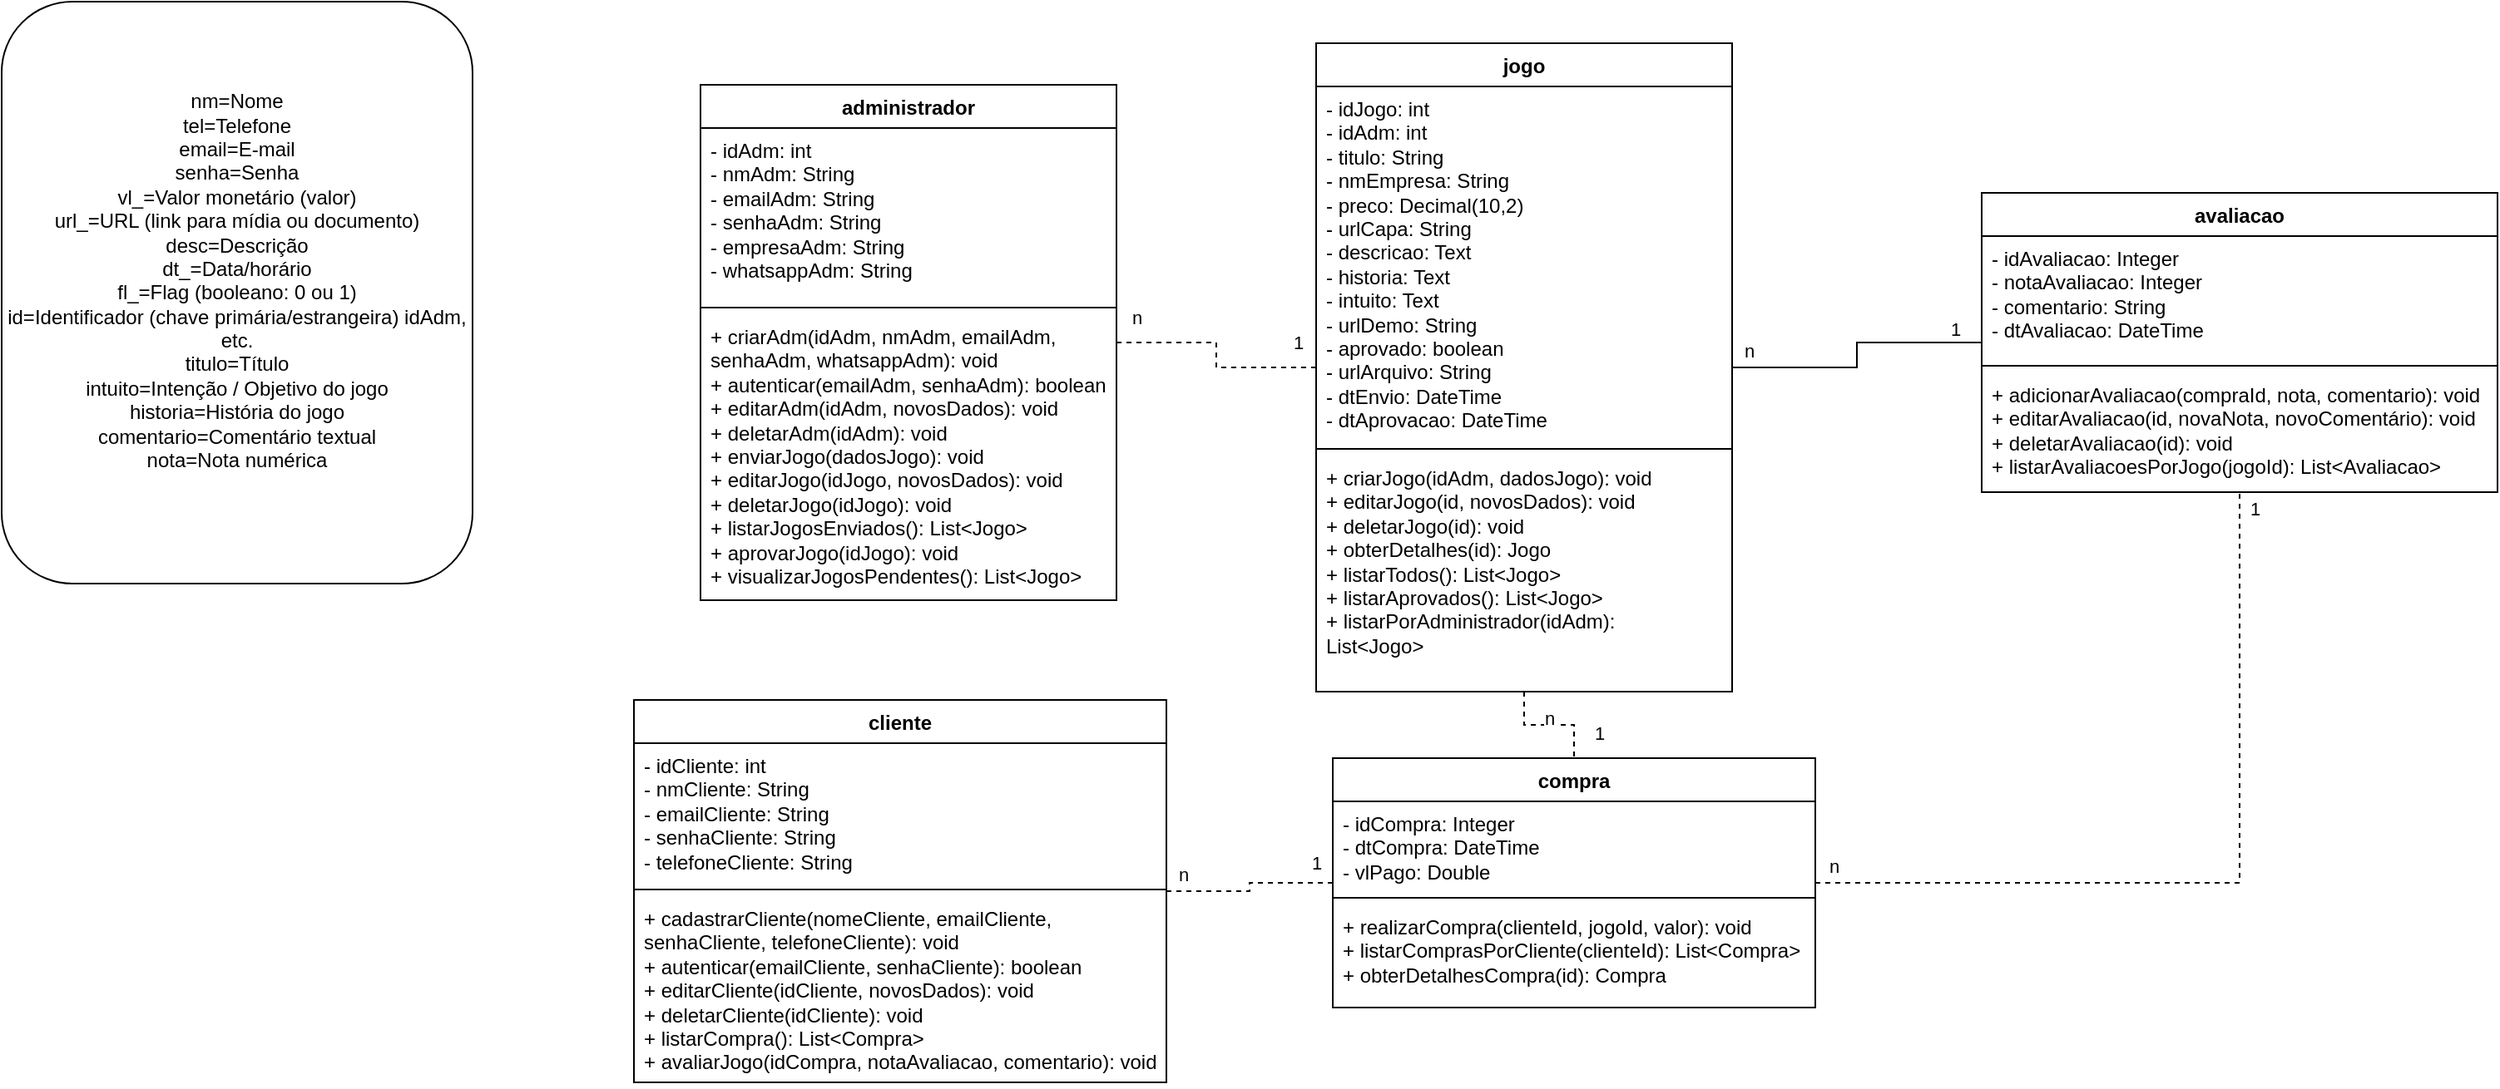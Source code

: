 <mxfile version="27.1.1">
  <diagram id="C5RBs43oDa-KdzZeNtuy" name="Page-1">
    <mxGraphModel dx="1938" dy="431" grid="1" gridSize="10" guides="1" tooltips="1" connect="1" arrows="1" fold="1" page="1" pageScale="1" pageWidth="827" pageHeight="1169" math="0" shadow="0">
      <root>
        <mxCell id="WIyWlLk6GJQsqaUBKTNV-0" />
        <mxCell id="WIyWlLk6GJQsqaUBKTNV-1" parent="WIyWlLk6GJQsqaUBKTNV-0" />
        <mxCell id="htH6oOdIzzyn5wP_Vat4-0" style="edgeStyle=orthogonalEdgeStyle;rounded=0;orthogonalLoop=1;jettySize=auto;html=1;endArrow=none;startFill=0;dashed=1;" parent="WIyWlLk6GJQsqaUBKTNV-1" source="B27XfxdTS6M_Y3DWfWtt-0" target="B27XfxdTS6M_Y3DWfWtt-16" edge="1">
          <mxGeometry relative="1" as="geometry">
            <mxPoint y="709" as="sourcePoint" />
          </mxGeometry>
        </mxCell>
        <mxCell id="htH6oOdIzzyn5wP_Vat4-14" value="1" style="edgeLabel;html=1;align=center;verticalAlign=middle;resizable=0;points=[];" parent="htH6oOdIzzyn5wP_Vat4-0" connectable="0" vertex="1">
          <mxGeometry x="-0.953" relative="1" as="geometry">
            <mxPoint x="-8" y="-15" as="offset" />
          </mxGeometry>
        </mxCell>
        <mxCell id="htH6oOdIzzyn5wP_Vat4-15" value="n" style="edgeLabel;html=1;align=center;verticalAlign=middle;resizable=0;points=[];" parent="htH6oOdIzzyn5wP_Vat4-0" connectable="0" vertex="1">
          <mxGeometry x="0.899" y="1" relative="1" as="geometry">
            <mxPoint x="5" y="-16" as="offset" />
          </mxGeometry>
        </mxCell>
        <mxCell id="htH6oOdIzzyn5wP_Vat4-1" style="edgeStyle=orthogonalEdgeStyle;rounded=0;orthogonalLoop=1;jettySize=auto;html=1;endArrow=none;startFill=0;" parent="WIyWlLk6GJQsqaUBKTNV-1" source="B27XfxdTS6M_Y3DWfWtt-0" target="B27XfxdTS6M_Y3DWfWtt-20" edge="1">
          <mxGeometry relative="1" as="geometry" />
        </mxCell>
        <mxCell id="htH6oOdIzzyn5wP_Vat4-8" value="1" style="edgeLabel;html=1;align=center;verticalAlign=middle;resizable=0;points=[];" parent="htH6oOdIzzyn5wP_Vat4-1" connectable="0" vertex="1">
          <mxGeometry x="0.81" y="-1" relative="1" as="geometry">
            <mxPoint x="-1" y="-9" as="offset" />
          </mxGeometry>
        </mxCell>
        <mxCell id="htH6oOdIzzyn5wP_Vat4-9" value="n" style="edgeLabel;html=1;align=center;verticalAlign=middle;resizable=0;points=[];" parent="htH6oOdIzzyn5wP_Vat4-1" connectable="0" vertex="1">
          <mxGeometry x="-0.935" y="-2" relative="1" as="geometry">
            <mxPoint x="4" y="-12" as="offset" />
          </mxGeometry>
        </mxCell>
        <mxCell id="htH6oOdIzzyn5wP_Vat4-4" style="edgeStyle=orthogonalEdgeStyle;rounded=0;orthogonalLoop=1;jettySize=auto;html=1;dashed=1;endArrow=none;startFill=0;" parent="WIyWlLk6GJQsqaUBKTNV-1" source="B27XfxdTS6M_Y3DWfWtt-0" target="B27XfxdTS6M_Y3DWfWtt-12" edge="1">
          <mxGeometry relative="1" as="geometry">
            <mxPoint x="-90" y="1134" as="targetPoint" />
          </mxGeometry>
        </mxCell>
        <mxCell id="htH6oOdIzzyn5wP_Vat4-5" value="1" style="edgeLabel;html=1;align=center;verticalAlign=middle;resizable=0;points=[];" parent="htH6oOdIzzyn5wP_Vat4-4" connectable="0" vertex="1">
          <mxGeometry x="0.94" y="2" relative="1" as="geometry">
            <mxPoint x="13" y="-13" as="offset" />
          </mxGeometry>
        </mxCell>
        <mxCell id="htH6oOdIzzyn5wP_Vat4-16" value="n" style="edgeLabel;html=1;align=center;verticalAlign=middle;resizable=0;points=[];" parent="htH6oOdIzzyn5wP_Vat4-4" connectable="0" vertex="1">
          <mxGeometry x="-0.783" y="2" relative="1" as="geometry">
            <mxPoint x="13" y="8" as="offset" />
          </mxGeometry>
        </mxCell>
        <mxCell id="B27XfxdTS6M_Y3DWfWtt-0" value="&lt;font style=&quot;vertical-align: inherit;&quot;&gt;&lt;font style=&quot;vertical-align: inherit;&quot;&gt;&lt;font style=&quot;vertical-align: inherit;&quot;&gt;&lt;font style=&quot;vertical-align: inherit;&quot;&gt;jogo&lt;/font&gt;&lt;/font&gt;&lt;/font&gt;&lt;/font&gt;" style="swimlane;fontStyle=1;align=center;verticalAlign=top;childLayout=stackLayout;horizontal=1;startSize=26;horizontalStack=0;resizeParent=1;resizeParentMax=0;resizeLast=0;collapsible=1;marginBottom=0;whiteSpace=wrap;html=1;" parent="WIyWlLk6GJQsqaUBKTNV-1" vertex="1">
          <mxGeometry x="40" y="435" width="250" height="390" as="geometry">
            <mxRectangle x="-180" y="90" width="70" height="30" as="alternateBounds" />
          </mxGeometry>
        </mxCell>
        <mxCell id="B27XfxdTS6M_Y3DWfWtt-1" value="&lt;div&gt;- idJogo: int&amp;nbsp;&amp;nbsp;&lt;/div&gt;&lt;div&gt;- idAdm: int&amp;nbsp;&amp;nbsp;&lt;/div&gt;&lt;div&gt;- titulo: String&amp;nbsp;&amp;nbsp;&lt;/div&gt;&lt;div&gt;- nmEmpresa: String&amp;nbsp;&amp;nbsp;&lt;/div&gt;&lt;div&gt;- preco: Decimal(10,2)&amp;nbsp;&amp;nbsp;&lt;/div&gt;&lt;div&gt;- urlCapa: String&amp;nbsp;&amp;nbsp;&lt;/div&gt;&lt;div&gt;- descricao: Text&amp;nbsp;&amp;nbsp;&lt;/div&gt;&lt;div&gt;- historia: Text&amp;nbsp;&amp;nbsp;&lt;/div&gt;&lt;div&gt;- intuito: Text&amp;nbsp;&amp;nbsp;&lt;/div&gt;&lt;div&gt;- urlDemo: String&amp;nbsp;&amp;nbsp;&lt;/div&gt;&lt;div&gt;- aprovado: boolean&amp;nbsp;&amp;nbsp;&lt;/div&gt;&lt;div&gt;- urlArquivo: String&amp;nbsp;&amp;nbsp;&lt;/div&gt;&lt;div&gt;- dtEnvio: DateTime&amp;nbsp;&amp;nbsp;&lt;/div&gt;&lt;div&gt;- dtAprovacao: DateTime&amp;nbsp;&lt;/div&gt;" style="text;strokeColor=none;fillColor=none;align=left;verticalAlign=top;spacingLeft=4;spacingRight=4;overflow=hidden;rotatable=0;points=[[0,0.5],[1,0.5]];portConstraint=eastwest;whiteSpace=wrap;html=1;" parent="B27XfxdTS6M_Y3DWfWtt-0" vertex="1">
          <mxGeometry y="26" width="250" height="214" as="geometry" />
        </mxCell>
        <mxCell id="B27XfxdTS6M_Y3DWfWtt-2" value="" style="line;strokeWidth=1;fillColor=none;align=left;verticalAlign=middle;spacingTop=-1;spacingLeft=3;spacingRight=3;rotatable=0;labelPosition=right;points=[];portConstraint=eastwest;strokeColor=inherit;" parent="B27XfxdTS6M_Y3DWfWtt-0" vertex="1">
          <mxGeometry y="240" width="250" height="8" as="geometry" />
        </mxCell>
        <mxCell id="B27XfxdTS6M_Y3DWfWtt-3" value="&lt;div&gt;+ criarJogo(idAdm, dadosJogo): void&amp;nbsp;&amp;nbsp;&lt;/div&gt;&lt;div&gt;+ editarJogo(id, novosDados): void&amp;nbsp;&amp;nbsp;&lt;/div&gt;&lt;div&gt;+ deletarJogo(id): void&amp;nbsp;&amp;nbsp;&lt;/div&gt;&lt;div&gt;+ obterDetalhes(id): Jogo&amp;nbsp;&amp;nbsp;&lt;/div&gt;&lt;div&gt;+ listarTodos(): List&amp;lt;Jogo&amp;gt;&amp;nbsp;&amp;nbsp;&lt;/div&gt;&lt;div&gt;+ listarAprovados(): List&amp;lt;Jogo&amp;gt;&amp;nbsp;&amp;nbsp;&lt;/div&gt;&lt;div&gt;+ listarPorAdministrador(idAdm): List&amp;lt;Jogo&amp;gt;&amp;nbsp;&amp;nbsp;&lt;/div&gt;" style="text;strokeColor=none;fillColor=none;align=left;verticalAlign=top;spacingLeft=4;spacingRight=4;overflow=hidden;rotatable=0;points=[[0,0.5],[1,0.5]];portConstraint=eastwest;whiteSpace=wrap;html=1;" parent="B27XfxdTS6M_Y3DWfWtt-0" vertex="1">
          <mxGeometry y="248" width="250" height="142" as="geometry" />
        </mxCell>
        <mxCell id="OUwqPw-LcY0b7HsVoCcp-0" value="&lt;div&gt;&lt;span style=&quot;background-color: transparent; color: light-dark(rgb(0, 0, 0), rgb(255, 255, 255));&quot;&gt;nm=&lt;/span&gt;&lt;span style=&quot;background-color: transparent; color: light-dark(rgb(0, 0, 0), rgb(255, 255, 255));&quot;&gt;Nome&lt;/span&gt;&lt;/div&gt;&lt;div&gt;tel=Telefone&lt;/div&gt;&lt;div&gt;email=E-mail&lt;/div&gt;&lt;div&gt;senha=Senha&lt;/div&gt;&lt;div&gt;vl_=Valor monetário (valor)&lt;/div&gt;&lt;div&gt;url_=URL (link para mídia ou documento)&lt;/div&gt;&lt;div&gt;desc=Descrição&lt;/div&gt;&lt;div&gt;dt_=Data/horário&lt;/div&gt;&lt;div&gt;fl_=Flag (booleano: 0 ou 1)&lt;/div&gt;&lt;div&gt;id=Identificador (chave primária/estrangeira)&amp;nbsp;idAdm, etc.&lt;/div&gt;&lt;div&gt;titulo=Título&lt;/div&gt;&lt;div&gt;intuito=Intenção / Objetivo do jogo&lt;/div&gt;&lt;div&gt;historia=História do jogo&lt;/div&gt;&lt;div&gt;comentario=Comentário textual&lt;/div&gt;&lt;div&gt;nota=Nota numérica&lt;/div&gt;&lt;div&gt;&lt;br&gt;&lt;/div&gt;" style="rounded=1;whiteSpace=wrap;html=1;" parent="WIyWlLk6GJQsqaUBKTNV-1" vertex="1">
          <mxGeometry x="-750" y="410" width="283" height="350" as="geometry" />
        </mxCell>
        <mxCell id="B27XfxdTS6M_Y3DWfWtt-8" value="&lt;font style=&quot;vertical-align: inherit;&quot;&gt;&lt;font style=&quot;vertical-align: inherit;&quot;&gt;cliente&lt;/font&gt;&lt;/font&gt;" style="swimlane;fontStyle=1;align=center;verticalAlign=top;childLayout=stackLayout;horizontal=1;startSize=26;horizontalStack=0;resizeParent=1;resizeParentMax=0;resizeLast=0;collapsible=1;marginBottom=0;whiteSpace=wrap;html=1;" parent="WIyWlLk6GJQsqaUBKTNV-1" vertex="1">
          <mxGeometry x="-370" y="830" width="320" height="230" as="geometry">
            <mxRectangle x="-180" y="90" width="70" height="30" as="alternateBounds" />
          </mxGeometry>
        </mxCell>
        <mxCell id="B27XfxdTS6M_Y3DWfWtt-9" value="&lt;div&gt;- idCliente: int&lt;/div&gt;&lt;div&gt;- nm&lt;span style=&quot;background-color: transparent; color: light-dark(rgb(0, 0, 0), rgb(255, 255, 255));&quot;&gt;Cliente&lt;/span&gt;&lt;span style=&quot;background-color: transparent; color: light-dark(rgb(0, 0, 0), rgb(255, 255, 255));&quot;&gt;: String&lt;/span&gt;&lt;/div&gt;&lt;div&gt;- email&lt;span style=&quot;background-color: transparent; color: light-dark(rgb(0, 0, 0), rgb(255, 255, 255));&quot;&gt;Cliente&lt;/span&gt;&lt;span style=&quot;background-color: transparent; color: light-dark(rgb(0, 0, 0), rgb(255, 255, 255));&quot;&gt;: String&lt;/span&gt;&lt;/div&gt;&lt;div&gt;- senhaCliente: String&lt;/div&gt;&lt;div&gt;- telefone&lt;span style=&quot;background-color: transparent; color: light-dark(rgb(0, 0, 0), rgb(255, 255, 255));&quot;&gt;Cliente&lt;/span&gt;&lt;span style=&quot;background-color: transparent; color: light-dark(rgb(0, 0, 0), rgb(255, 255, 255));&quot;&gt;: String&lt;/span&gt;&lt;/div&gt;" style="text;strokeColor=none;fillColor=none;align=left;verticalAlign=top;spacingLeft=4;spacingRight=4;overflow=hidden;rotatable=0;points=[[0,0.5],[1,0.5]];portConstraint=eastwest;whiteSpace=wrap;html=1;" parent="B27XfxdTS6M_Y3DWfWtt-8" vertex="1">
          <mxGeometry y="26" width="320" height="84" as="geometry" />
        </mxCell>
        <mxCell id="B27XfxdTS6M_Y3DWfWtt-10" value="" style="line;strokeWidth=1;fillColor=none;align=left;verticalAlign=middle;spacingTop=-1;spacingLeft=3;spacingRight=3;rotatable=0;labelPosition=right;points=[];portConstraint=eastwest;strokeColor=inherit;" parent="B27XfxdTS6M_Y3DWfWtt-8" vertex="1">
          <mxGeometry y="110" width="320" height="8" as="geometry" />
        </mxCell>
        <mxCell id="B27XfxdTS6M_Y3DWfWtt-11" value="&lt;div&gt;+ cadastrarCliente(nome&lt;span style=&quot;background-color: transparent; color: light-dark(rgb(0, 0, 0), rgb(255, 255, 255));&quot;&gt;Cliente&lt;/span&gt;&lt;span style=&quot;background-color: transparent; color: light-dark(rgb(0, 0, 0), rgb(255, 255, 255));&quot;&gt;, email&lt;/span&gt;&lt;span style=&quot;background-color: transparent; color: light-dark(rgb(0, 0, 0), rgb(255, 255, 255));&quot;&gt;Cliente&lt;/span&gt;&lt;span style=&quot;background-color: transparent; color: light-dark(rgb(0, 0, 0), rgb(255, 255, 255));&quot;&gt;, senha&lt;/span&gt;&lt;span style=&quot;background-color: transparent; color: light-dark(rgb(0, 0, 0), rgb(255, 255, 255));&quot;&gt;Cliente&lt;/span&gt;&lt;span style=&quot;background-color: transparent; color: light-dark(rgb(0, 0, 0), rgb(255, 255, 255));&quot;&gt;, telefone&lt;/span&gt;&lt;span style=&quot;background-color: transparent; color: light-dark(rgb(0, 0, 0), rgb(255, 255, 255));&quot;&gt;Cliente&lt;/span&gt;&lt;span style=&quot;background-color: transparent; color: light-dark(rgb(0, 0, 0), rgb(255, 255, 255));&quot;&gt;): void&lt;/span&gt;&lt;/div&gt;&lt;div&gt;+ autenticar(email&lt;span style=&quot;background-color: transparent; color: light-dark(rgb(0, 0, 0), rgb(255, 255, 255));&quot;&gt;Cliente&lt;/span&gt;&lt;span style=&quot;background-color: transparent; color: light-dark(rgb(0, 0, 0), rgb(255, 255, 255));&quot;&gt;, senha&lt;/span&gt;&lt;span style=&quot;background-color: transparent; color: light-dark(rgb(0, 0, 0), rgb(255, 255, 255));&quot;&gt;Cliente&lt;/span&gt;&lt;span style=&quot;background-color: transparent; color: light-dark(rgb(0, 0, 0), rgb(255, 255, 255));&quot;&gt;): boolean&lt;/span&gt;&lt;/div&gt;&lt;div&gt;+ editarCliente(id&lt;span style=&quot;background-color: transparent; color: light-dark(rgb(0, 0, 0), rgb(255, 255, 255));&quot;&gt;Cliente&lt;/span&gt;&lt;span style=&quot;background-color: transparent; color: light-dark(rgb(0, 0, 0), rgb(255, 255, 255));&quot;&gt;, novosDados): void&lt;/span&gt;&lt;/div&gt;&lt;div&gt;+ deletarCliente(id&lt;span style=&quot;background-color: transparent; color: light-dark(rgb(0, 0, 0), rgb(255, 255, 255));&quot;&gt;Cliente&lt;/span&gt;&lt;span style=&quot;background-color: transparent; color: light-dark(rgb(0, 0, 0), rgb(255, 255, 255));&quot;&gt;): void&lt;/span&gt;&lt;/div&gt;&lt;div&gt;+ listarCompra(): List&amp;lt;Compra&amp;gt;&lt;/div&gt;&lt;div&gt;+ avaliarJogo(idCompra, notaAvaliacao, comentario): void&lt;/div&gt;" style="text;strokeColor=none;fillColor=none;align=left;verticalAlign=top;spacingLeft=4;spacingRight=4;overflow=hidden;rotatable=0;points=[[0,0.5],[1,0.5]];portConstraint=eastwest;whiteSpace=wrap;html=1;" parent="B27XfxdTS6M_Y3DWfWtt-8" vertex="1">
          <mxGeometry y="118" width="320" height="112" as="geometry" />
        </mxCell>
        <mxCell id="htH6oOdIzzyn5wP_Vat4-6" style="edgeStyle=orthogonalEdgeStyle;rounded=0;orthogonalLoop=1;jettySize=auto;html=1;endArrow=none;startFill=0;dashed=1;" parent="WIyWlLk6GJQsqaUBKTNV-1" source="B27XfxdTS6M_Y3DWfWtt-12" target="B27XfxdTS6M_Y3DWfWtt-8" edge="1">
          <mxGeometry relative="1" as="geometry" />
        </mxCell>
        <mxCell id="htH6oOdIzzyn5wP_Vat4-17" value="1" style="edgeLabel;html=1;align=center;verticalAlign=middle;resizable=0;points=[];" parent="htH6oOdIzzyn5wP_Vat4-6" connectable="0" vertex="1">
          <mxGeometry x="-0.947" y="-2" relative="1" as="geometry">
            <mxPoint x="-7" y="-10" as="offset" />
          </mxGeometry>
        </mxCell>
        <mxCell id="htH6oOdIzzyn5wP_Vat4-18" value="n" style="edgeLabel;html=1;align=center;verticalAlign=middle;resizable=0;points=[];" parent="htH6oOdIzzyn5wP_Vat4-6" connectable="0" vertex="1">
          <mxGeometry x="0.929" y="1" relative="1" as="geometry">
            <mxPoint x="6" y="-11" as="offset" />
          </mxGeometry>
        </mxCell>
        <mxCell id="htH6oOdIzzyn5wP_Vat4-7" style="edgeStyle=orthogonalEdgeStyle;rounded=0;orthogonalLoop=1;jettySize=auto;html=1;endArrow=none;startFill=0;dashed=1;" parent="WIyWlLk6GJQsqaUBKTNV-1" source="B27XfxdTS6M_Y3DWfWtt-12" target="B27XfxdTS6M_Y3DWfWtt-20" edge="1">
          <mxGeometry relative="1" as="geometry" />
        </mxCell>
        <mxCell id="htH6oOdIzzyn5wP_Vat4-10" value="1" style="edgeLabel;html=1;align=center;verticalAlign=middle;resizable=0;points=[];" parent="htH6oOdIzzyn5wP_Vat4-7" connectable="0" vertex="1">
          <mxGeometry x="0.919" relative="1" as="geometry">
            <mxPoint x="9" y="-10" as="offset" />
          </mxGeometry>
        </mxCell>
        <mxCell id="htH6oOdIzzyn5wP_Vat4-11" value="n" style="edgeLabel;html=1;align=center;verticalAlign=middle;resizable=0;points=[];" parent="htH6oOdIzzyn5wP_Vat4-7" connectable="0" vertex="1">
          <mxGeometry x="-0.928" y="-1" relative="1" as="geometry">
            <mxPoint x="-7" y="-11" as="offset" />
          </mxGeometry>
        </mxCell>
        <mxCell id="B27XfxdTS6M_Y3DWfWtt-12" value="compra" style="swimlane;fontStyle=1;align=center;verticalAlign=top;childLayout=stackLayout;horizontal=1;startSize=26;horizontalStack=0;resizeParent=1;resizeParentMax=0;resizeLast=0;collapsible=1;marginBottom=0;whiteSpace=wrap;html=1;" parent="WIyWlLk6GJQsqaUBKTNV-1" vertex="1">
          <mxGeometry x="50" y="865" width="290" height="150" as="geometry">
            <mxRectangle x="-180" y="90" width="70" height="30" as="alternateBounds" />
          </mxGeometry>
        </mxCell>
        <mxCell id="B27XfxdTS6M_Y3DWfWtt-13" value="- idCompra: Integer&lt;div&gt;- dtCompra: DateTime&lt;br&gt;- vlPago: Double&lt;/div&gt;" style="text;strokeColor=none;fillColor=none;align=left;verticalAlign=top;spacingLeft=4;spacingRight=4;overflow=hidden;rotatable=0;points=[[0,0.5],[1,0.5]];portConstraint=eastwest;whiteSpace=wrap;html=1;" parent="B27XfxdTS6M_Y3DWfWtt-12" vertex="1">
          <mxGeometry y="26" width="290" height="54" as="geometry" />
        </mxCell>
        <mxCell id="B27XfxdTS6M_Y3DWfWtt-14" value="" style="line;strokeWidth=1;fillColor=none;align=left;verticalAlign=middle;spacingTop=-1;spacingLeft=3;spacingRight=3;rotatable=0;labelPosition=right;points=[];portConstraint=eastwest;strokeColor=inherit;" parent="B27XfxdTS6M_Y3DWfWtt-12" vertex="1">
          <mxGeometry y="80" width="290" height="8" as="geometry" />
        </mxCell>
        <mxCell id="B27XfxdTS6M_Y3DWfWtt-15" value="&lt;div&gt;&lt;font style=&quot;vertical-align: inherit;&quot;&gt;&lt;font style=&quot;vertical-align: inherit;&quot;&gt;+ realizarCompra(clienteId, jogoId, valor): void&lt;/font&gt;&lt;/font&gt;&lt;/div&gt;&lt;div&gt;&lt;font style=&quot;vertical-align: inherit;&quot;&gt;&lt;font style=&quot;vertical-align: inherit;&quot;&gt;+ listarComprasPorCliente(clienteId): List&amp;lt;Compra&amp;gt;&lt;/font&gt;&lt;/font&gt;&lt;/div&gt;&lt;div&gt;&lt;font style=&quot;vertical-align: inherit;&quot;&gt;&lt;font style=&quot;vertical-align: inherit;&quot;&gt;+ obterDetalhesCompra(id): Compra&lt;/font&gt;&lt;/font&gt;&lt;/div&gt;" style="text;strokeColor=none;fillColor=none;align=left;verticalAlign=top;spacingLeft=4;spacingRight=4;overflow=hidden;rotatable=0;points=[[0,0.5],[1,0.5]];portConstraint=eastwest;whiteSpace=wrap;html=1;" parent="B27XfxdTS6M_Y3DWfWtt-12" vertex="1">
          <mxGeometry y="88" width="290" height="62" as="geometry" />
        </mxCell>
        <mxCell id="B27XfxdTS6M_Y3DWfWtt-16" value="&lt;font style=&quot;vertical-align: inherit;&quot;&gt;&lt;font style=&quot;vertical-align: inherit;&quot;&gt;&lt;font style=&quot;vertical-align: inherit;&quot;&gt;&lt;font style=&quot;vertical-align: inherit;&quot;&gt;&lt;font style=&quot;vertical-align: inherit;&quot;&gt;&lt;font style=&quot;vertical-align: inherit;&quot;&gt;administrador&lt;/font&gt;&lt;/font&gt;&lt;/font&gt;&lt;/font&gt;&lt;/font&gt;&lt;/font&gt;" style="swimlane;fontStyle=1;align=center;verticalAlign=top;childLayout=stackLayout;horizontal=1;startSize=26;horizontalStack=0;resizeParent=1;resizeParentMax=0;resizeLast=0;collapsible=1;marginBottom=0;whiteSpace=wrap;html=1;" parent="WIyWlLk6GJQsqaUBKTNV-1" vertex="1">
          <mxGeometry x="-330" y="460" width="250" height="310" as="geometry">
            <mxRectangle x="-180" y="90" width="70" height="30" as="alternateBounds" />
          </mxGeometry>
        </mxCell>
        <mxCell id="B27XfxdTS6M_Y3DWfWtt-17" value="&lt;div&gt;- idAdm: int&lt;/div&gt;&lt;div&gt;- nmAdm: String&lt;/div&gt;&lt;div&gt;- emailAdm: String&lt;/div&gt;&lt;div&gt;- senhaAdm: String&lt;/div&gt;&lt;div&gt;- empresaAdm: String&lt;/div&gt;&lt;div&gt;- whatsappAdm: String&lt;/div&gt;" style="text;strokeColor=none;fillColor=none;align=left;verticalAlign=top;spacingLeft=4;spacingRight=4;overflow=hidden;rotatable=0;points=[[0,0.5],[1,0.5]];portConstraint=eastwest;whiteSpace=wrap;html=1;" parent="B27XfxdTS6M_Y3DWfWtt-16" vertex="1">
          <mxGeometry y="26" width="250" height="104" as="geometry" />
        </mxCell>
        <mxCell id="B27XfxdTS6M_Y3DWfWtt-18" value="" style="line;strokeWidth=1;fillColor=none;align=left;verticalAlign=middle;spacingTop=-1;spacingLeft=3;spacingRight=3;rotatable=0;labelPosition=right;points=[];portConstraint=eastwest;strokeColor=inherit;" parent="B27XfxdTS6M_Y3DWfWtt-16" vertex="1">
          <mxGeometry y="130" width="250" height="8" as="geometry" />
        </mxCell>
        <mxCell id="B27XfxdTS6M_Y3DWfWtt-19" value="&lt;div&gt;+ criarAdm(idAdm, nmAdm, emailAdm, senhaAdm, whatsappAdm): void&lt;/div&gt;&lt;div&gt;+ autenticar(emailAdm, senhaAdm): boolean&lt;/div&gt;&lt;div&gt;+ editarAdm(idAdm, novosDados): void&lt;/div&gt;&lt;div&gt;+ deletarAdm(idAdm): void&lt;/div&gt;&lt;div&gt;&lt;div&gt;+ enviarJogo(dadosJogo): void&lt;/div&gt;&lt;div&gt;+ editarJogo(idJogo, novosDados): void&lt;/div&gt;&lt;div&gt;+ deletarJogo(idJogo): void&lt;/div&gt;&lt;div&gt;+ listarJogosEnviados(): List&amp;lt;Jogo&amp;gt;&lt;/div&gt;&lt;/div&gt;&lt;div&gt;&lt;div&gt;+ aprovarJogo(idJogo): void&lt;/div&gt;&lt;div&gt;+ visualizarJogosPendentes(): List&amp;lt;Jogo&amp;gt;&lt;/div&gt;&lt;/div&gt;" style="text;strokeColor=none;fillColor=none;align=left;verticalAlign=top;spacingLeft=4;spacingRight=4;overflow=hidden;rotatable=0;points=[[0,0.5],[1,0.5]];portConstraint=eastwest;whiteSpace=wrap;html=1;" parent="B27XfxdTS6M_Y3DWfWtt-16" vertex="1">
          <mxGeometry y="138" width="250" height="172" as="geometry" />
        </mxCell>
        <mxCell id="B27XfxdTS6M_Y3DWfWtt-20" value="&lt;font style=&quot;vertical-align: inherit;&quot;&gt;&lt;font style=&quot;vertical-align: inherit;&quot;&gt;&lt;font style=&quot;vertical-align: inherit;&quot;&gt;&lt;font style=&quot;vertical-align: inherit;&quot;&gt;avaliacao&lt;/font&gt;&lt;/font&gt;&lt;/font&gt;&lt;/font&gt;" style="swimlane;fontStyle=1;align=center;verticalAlign=top;childLayout=stackLayout;horizontal=1;startSize=26;horizontalStack=0;resizeParent=1;resizeParentMax=0;resizeLast=0;collapsible=1;marginBottom=0;whiteSpace=wrap;html=1;" parent="WIyWlLk6GJQsqaUBKTNV-1" vertex="1">
          <mxGeometry x="440" y="525" width="310" height="180" as="geometry">
            <mxRectangle x="-180" y="90" width="70" height="30" as="alternateBounds" />
          </mxGeometry>
        </mxCell>
        <mxCell id="B27XfxdTS6M_Y3DWfWtt-21" value="- idAvaliacao: Integer&lt;div&gt;- notaAvaliacao: Integer&lt;br&gt;- comentario: String&lt;/div&gt;&lt;div&gt;- dtAvaliacao: DateTime&lt;/div&gt;" style="text;strokeColor=none;fillColor=none;align=left;verticalAlign=top;spacingLeft=4;spacingRight=4;overflow=hidden;rotatable=0;points=[[0,0.5],[1,0.5]];portConstraint=eastwest;whiteSpace=wrap;html=1;" parent="B27XfxdTS6M_Y3DWfWtt-20" vertex="1">
          <mxGeometry y="26" width="310" height="74" as="geometry" />
        </mxCell>
        <mxCell id="B27XfxdTS6M_Y3DWfWtt-22" value="" style="line;strokeWidth=1;fillColor=none;align=left;verticalAlign=middle;spacingTop=-1;spacingLeft=3;spacingRight=3;rotatable=0;labelPosition=right;points=[];portConstraint=eastwest;strokeColor=inherit;" parent="B27XfxdTS6M_Y3DWfWtt-20" vertex="1">
          <mxGeometry y="100" width="310" height="8" as="geometry" />
        </mxCell>
        <mxCell id="B27XfxdTS6M_Y3DWfWtt-23" value="&lt;div&gt;&lt;font style=&quot;vertical-align: inherit;&quot;&gt;&lt;font style=&quot;vertical-align: inherit;&quot;&gt;&lt;font style=&quot;vertical-align: inherit;&quot;&gt;&lt;font style=&quot;vertical-align: inherit;&quot;&gt;+ adicionarAvaliacao(compraId, nota, comentario): void&lt;/font&gt;&lt;/font&gt;&lt;/font&gt;&lt;/font&gt;&lt;/div&gt;&lt;div&gt;&lt;font style=&quot;vertical-align: inherit;&quot;&gt;&lt;font style=&quot;vertical-align: inherit;&quot;&gt;&lt;font style=&quot;vertical-align: inherit;&quot;&gt;&lt;font style=&quot;vertical-align: inherit;&quot;&gt;+ editarAvaliacao(id, novaNota, novoComentário): void&lt;/font&gt;&lt;/font&gt;&lt;/font&gt;&lt;/font&gt;&lt;/div&gt;&lt;div&gt;&lt;font style=&quot;vertical-align: inherit;&quot;&gt;&lt;font style=&quot;vertical-align: inherit;&quot;&gt;&lt;font style=&quot;vertical-align: inherit;&quot;&gt;&lt;font style=&quot;vertical-align: inherit;&quot;&gt;+ deletarAvaliacao(id): void&lt;/font&gt;&lt;/font&gt;&lt;/font&gt;&lt;/font&gt;&lt;/div&gt;&lt;div&gt;&lt;font style=&quot;vertical-align: inherit;&quot;&gt;&lt;font style=&quot;vertical-align: inherit;&quot;&gt;&lt;font style=&quot;vertical-align: inherit;&quot;&gt;&lt;font style=&quot;vertical-align: inherit;&quot;&gt;+ listarAvaliacoesPorJogo(jogoId): List&amp;lt;Avaliacao&amp;gt;&lt;/font&gt;&lt;/font&gt;&lt;/font&gt;&lt;/font&gt;&lt;/div&gt;" style="text;strokeColor=none;fillColor=none;align=left;verticalAlign=top;spacingLeft=4;spacingRight=4;overflow=hidden;rotatable=0;points=[[0,0.5],[1,0.5]];portConstraint=eastwest;whiteSpace=wrap;html=1;" parent="B27XfxdTS6M_Y3DWfWtt-20" vertex="1">
          <mxGeometry y="108" width="310" height="72" as="geometry" />
        </mxCell>
      </root>
    </mxGraphModel>
  </diagram>
</mxfile>
